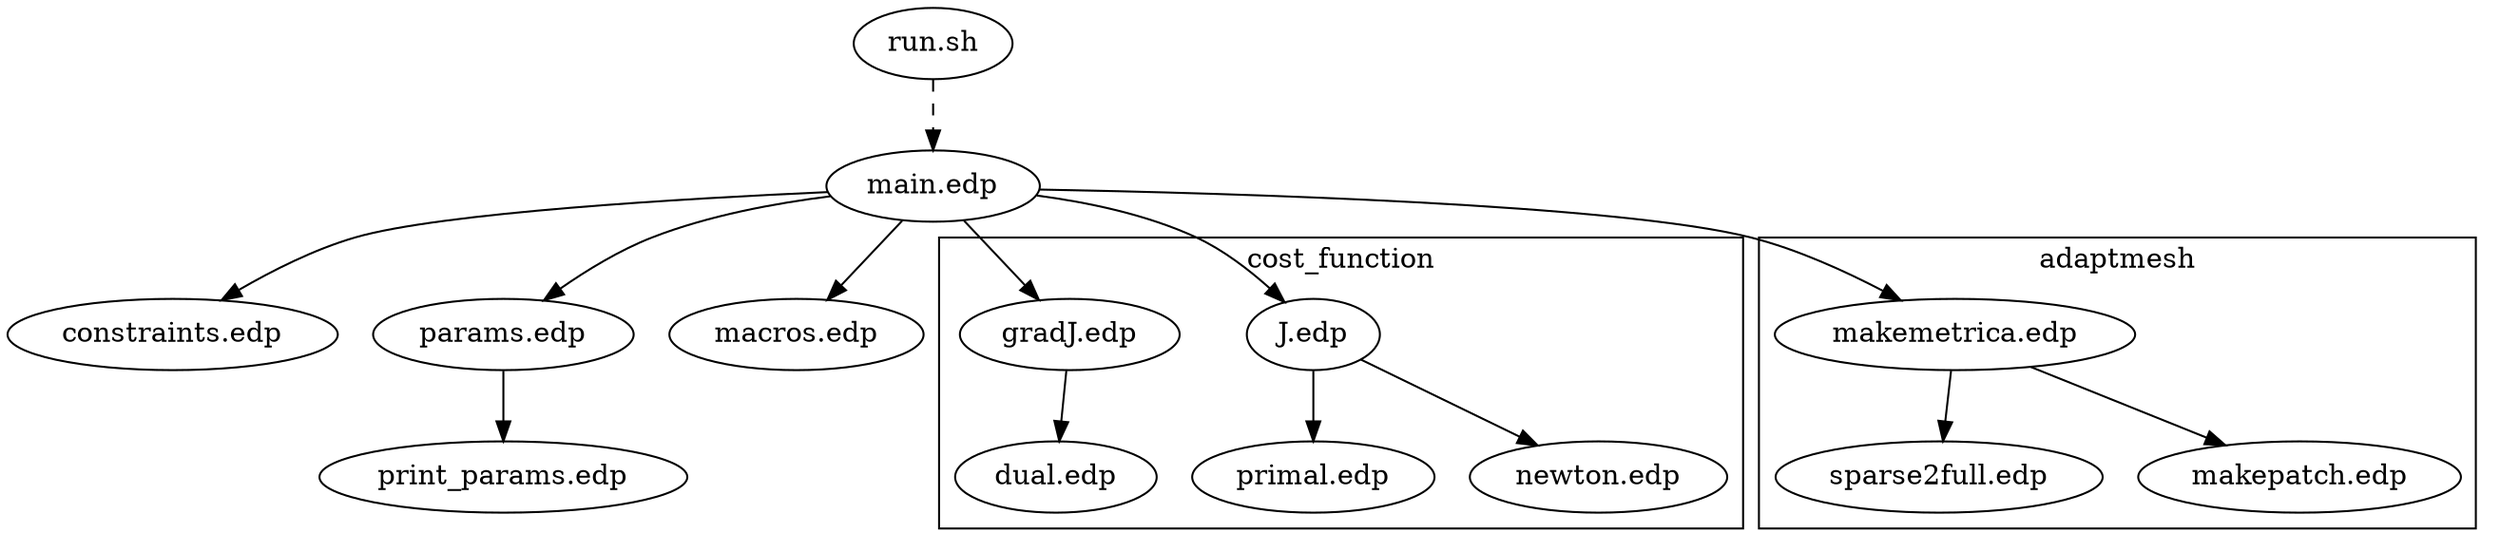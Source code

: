 digraph G {
  edge [style = dashed]
  "run.sh" -> "main.edp"
  edge[style = normal]
  "main.edp" -> "constraints.edp";
  "main.edp" -> "params.edp";
  "params.edp" -> "print_params.edp";
  "main.edp" -> "macros.edp";
  "main.edp" -> "J.edp";
  "main.edp" -> "gradJ.edp";
  "main.edp" -> "makemetrica.edp";
  subgraph cluster_adaptmesh {
    label = "adaptmesh"
    "makemetrica.edp" -> "sparse2full.edp";
    "makemetrica.edp" -> "makepatch.edp";
  }
  subgraph cluster_cost_function {
    label = "cost_function"
    "J.edp" -> "primal.edp";
    "J.edp" -> "newton.edp";
    "gradJ.edp" -> "dual.edp";
  }
}

